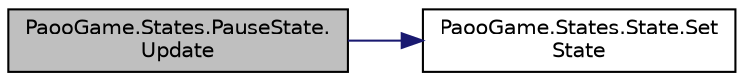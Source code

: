 digraph "PaooGame.States.PauseState.Update"
{
 // INTERACTIVE_SVG=YES
 // LATEX_PDF_SIZE
  edge [fontname="Helvetica",fontsize="10",labelfontname="Helvetica",labelfontsize="10"];
  node [fontname="Helvetica",fontsize="10",shape=record];
  rankdir="LR";
  Node1 [label="PaooGame.States.PauseState.\lUpdate",height=0.2,width=0.4,color="black", fillcolor="grey75", style="filled", fontcolor="black",tooltip="Actualizeaza starea jocului si a butoanelor cand ma plimb cu mouse-ul."];
  Node1 -> Node2 [color="midnightblue",fontsize="10",style="solid",fontname="Helvetica"];
  Node2 [label="PaooGame.States.State.Set\lState",height=0.2,width=0.4,color="black", fillcolor="white", style="filled",URL="$class_paoo_game_1_1_states_1_1_state.html#a9219295fa9fb713e7fa21fe052d80591",tooltip="se va modifica valoarea lui currentState in timpul joclui."];
}
